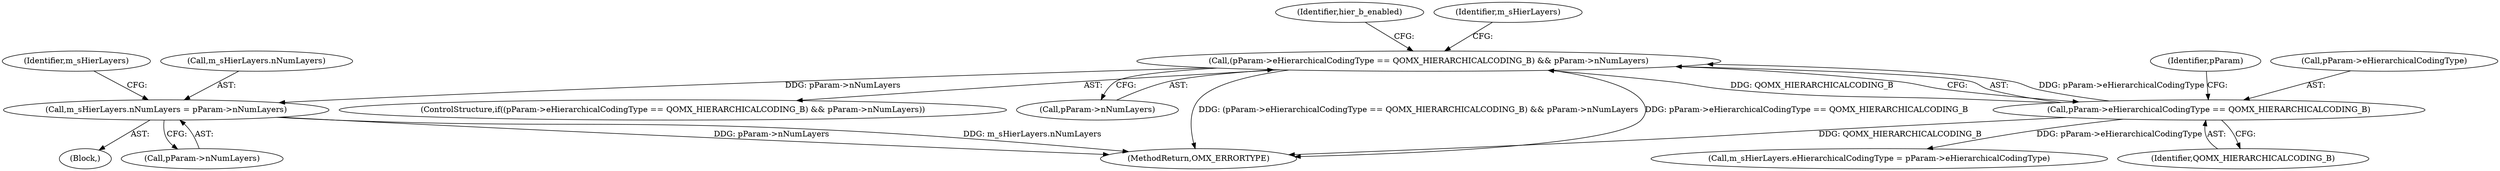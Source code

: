digraph "0_Android_89913d7df36dbeb458ce165856bd6505a2ec647d_2@pointer" {
"1002790" [label="(Call,(pParam->eHierarchicalCodingType == QOMX_HIERARCHICALCODING_B) && pParam->nNumLayers)"];
"1002791" [label="(Call,pParam->eHierarchicalCodingType == QOMX_HIERARCHICALCODING_B)"];
"1002802" [label="(Call,m_sHierLayers.nNumLayers = pParam->nNumLayers)"];
"1002789" [label="(ControlStructure,if((pParam->eHierarchicalCodingType == QOMX_HIERARCHICALCODING_B) && pParam->nNumLayers))"];
"1002796" [label="(Call,pParam->nNumLayers)"];
"1002951" [label="(MethodReturn,OMX_ERRORTYPE)"];
"1002806" [label="(Call,pParam->nNumLayers)"];
"1002776" [label="(Block,)"];
"1002800" [label="(Identifier,hier_b_enabled)"];
"1002802" [label="(Call,m_sHierLayers.nNumLayers = pParam->nNumLayers)"];
"1002797" [label="(Identifier,pParam)"];
"1002811" [label="(Identifier,m_sHierLayers)"];
"1002791" [label="(Call,pParam->eHierarchicalCodingType == QOMX_HIERARCHICALCODING_B)"];
"1002804" [label="(Identifier,m_sHierLayers)"];
"1002792" [label="(Call,pParam->eHierarchicalCodingType)"];
"1002803" [label="(Call,m_sHierLayers.nNumLayers)"];
"1002795" [label="(Identifier,QOMX_HIERARCHICALCODING_B)"];
"1002809" [label="(Call,m_sHierLayers.eHierarchicalCodingType = pParam->eHierarchicalCodingType)"];
"1002790" [label="(Call,(pParam->eHierarchicalCodingType == QOMX_HIERARCHICALCODING_B) && pParam->nNumLayers)"];
"1002790" -> "1002789"  [label="AST: "];
"1002790" -> "1002791"  [label="CFG: "];
"1002790" -> "1002796"  [label="CFG: "];
"1002791" -> "1002790"  [label="AST: "];
"1002796" -> "1002790"  [label="AST: "];
"1002800" -> "1002790"  [label="CFG: "];
"1002804" -> "1002790"  [label="CFG: "];
"1002790" -> "1002951"  [label="DDG: pParam->eHierarchicalCodingType == QOMX_HIERARCHICALCODING_B"];
"1002790" -> "1002951"  [label="DDG: (pParam->eHierarchicalCodingType == QOMX_HIERARCHICALCODING_B) && pParam->nNumLayers"];
"1002791" -> "1002790"  [label="DDG: pParam->eHierarchicalCodingType"];
"1002791" -> "1002790"  [label="DDG: QOMX_HIERARCHICALCODING_B"];
"1002790" -> "1002802"  [label="DDG: pParam->nNumLayers"];
"1002791" -> "1002795"  [label="CFG: "];
"1002792" -> "1002791"  [label="AST: "];
"1002795" -> "1002791"  [label="AST: "];
"1002797" -> "1002791"  [label="CFG: "];
"1002791" -> "1002951"  [label="DDG: QOMX_HIERARCHICALCODING_B"];
"1002791" -> "1002809"  [label="DDG: pParam->eHierarchicalCodingType"];
"1002802" -> "1002776"  [label="AST: "];
"1002802" -> "1002806"  [label="CFG: "];
"1002803" -> "1002802"  [label="AST: "];
"1002806" -> "1002802"  [label="AST: "];
"1002811" -> "1002802"  [label="CFG: "];
"1002802" -> "1002951"  [label="DDG: pParam->nNumLayers"];
"1002802" -> "1002951"  [label="DDG: m_sHierLayers.nNumLayers"];
}
